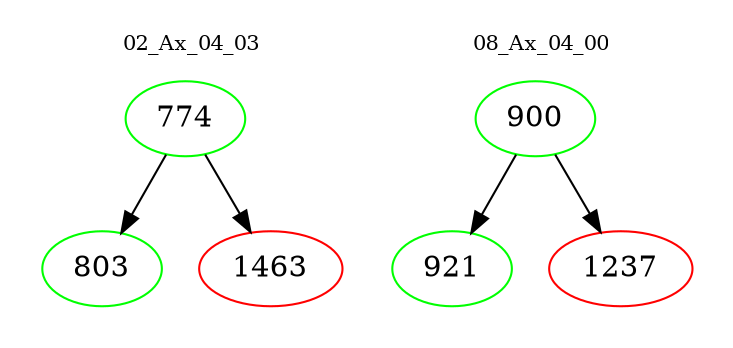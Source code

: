 digraph{
subgraph cluster_0 {
color = white
label = "02_Ax_04_03";
fontsize=10;
T0_774 [label="774", color="green"]
T0_774 -> T0_803 [color="black"]
T0_803 [label="803", color="green"]
T0_774 -> T0_1463 [color="black"]
T0_1463 [label="1463", color="red"]
}
subgraph cluster_1 {
color = white
label = "08_Ax_04_00";
fontsize=10;
T1_900 [label="900", color="green"]
T1_900 -> T1_921 [color="black"]
T1_921 [label="921", color="green"]
T1_900 -> T1_1237 [color="black"]
T1_1237 [label="1237", color="red"]
}
}
